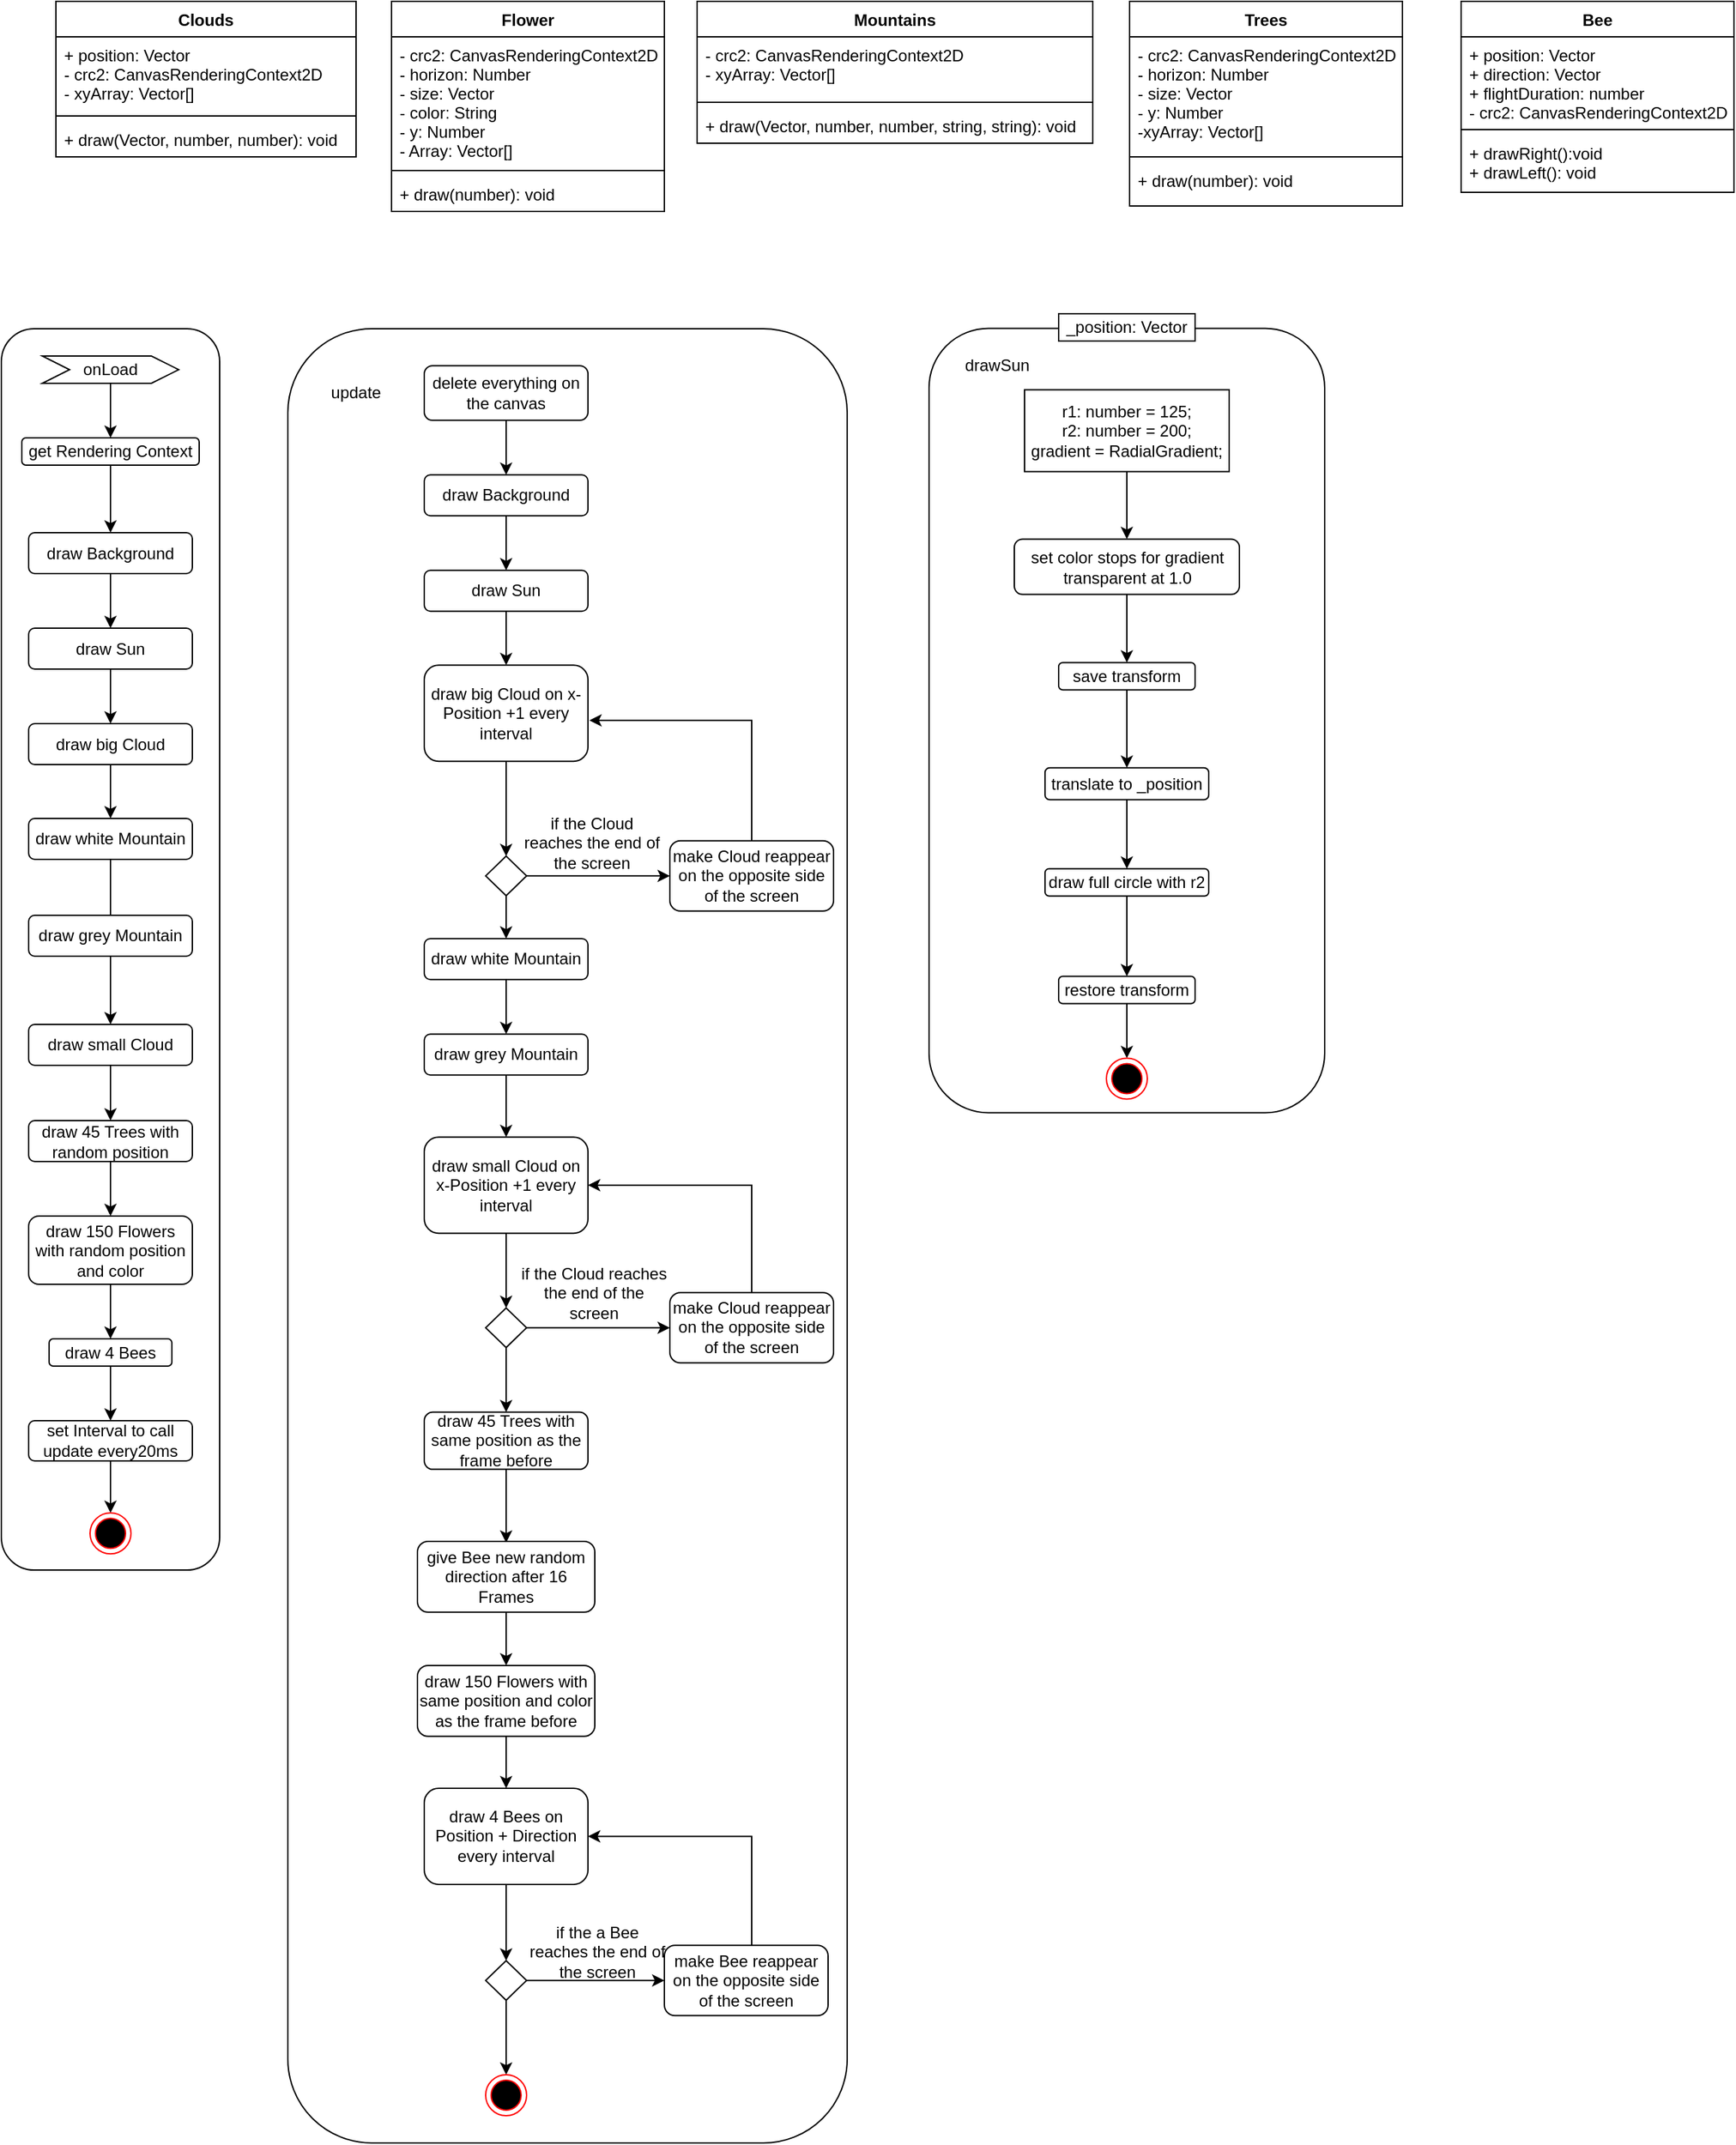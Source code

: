 <mxfile version="14.7.2" type="device"><diagram id="KXW8hQ5OYJLPEaDSzVUT" name="Page-1"><mxGraphModel dx="1235" dy="1868" grid="1" gridSize="10" guides="1" tooltips="1" connect="1" arrows="1" fold="1" page="1" pageScale="1" pageWidth="827" pageHeight="1169" math="0" shadow="0"><root><mxCell id="0"/><mxCell id="1" parent="0"/><mxCell id="fud3YxIW8b2sayN33WeZ-123" value="" style="rounded=1;whiteSpace=wrap;html=1;" parent="1" vertex="1"><mxGeometry x="680" y="279.75" width="290" height="575" as="geometry"/></mxCell><mxCell id="fud3YxIW8b2sayN33WeZ-102" value="" style="rounded=1;whiteSpace=wrap;html=1;" parent="1" vertex="1"><mxGeometry x="210" y="280" width="410" height="1330" as="geometry"/></mxCell><mxCell id="fud3YxIW8b2sayN33WeZ-38" value="" style="rounded=1;whiteSpace=wrap;html=1;" parent="1" vertex="1"><mxGeometry y="280" width="160" height="910" as="geometry"/></mxCell><mxCell id="fud3YxIW8b2sayN33WeZ-9" value="Flower" style="swimlane;fontStyle=1;align=center;verticalAlign=top;childLayout=stackLayout;horizontal=1;startSize=26;horizontalStack=0;resizeParent=1;resizeParentMax=0;resizeLast=0;collapsible=1;marginBottom=0;" parent="1" vertex="1"><mxGeometry x="286" y="40" width="200" height="154" as="geometry"/></mxCell><mxCell id="fud3YxIW8b2sayN33WeZ-10" value="- crc2: CanvasRenderingContext2D&#10;- horizon: Number&#10;- size: Vector&#10;- color: String&#10;- y: Number&#10;- Array: Vector[]" style="text;strokeColor=none;fillColor=none;align=left;verticalAlign=top;spacingLeft=4;spacingRight=4;overflow=hidden;rotatable=0;points=[[0,0.5],[1,0.5]];portConstraint=eastwest;" parent="fud3YxIW8b2sayN33WeZ-9" vertex="1"><mxGeometry y="26" width="200" height="94" as="geometry"/></mxCell><mxCell id="fud3YxIW8b2sayN33WeZ-11" value="" style="line;strokeWidth=1;fillColor=none;align=left;verticalAlign=middle;spacingTop=-1;spacingLeft=3;spacingRight=3;rotatable=0;labelPosition=right;points=[];portConstraint=eastwest;" parent="fud3YxIW8b2sayN33WeZ-9" vertex="1"><mxGeometry y="120" width="200" height="8" as="geometry"/></mxCell><mxCell id="fud3YxIW8b2sayN33WeZ-12" value="+ draw(number): void" style="text;strokeColor=none;fillColor=none;align=left;verticalAlign=top;spacingLeft=4;spacingRight=4;overflow=hidden;rotatable=0;points=[[0,0.5],[1,0.5]];portConstraint=eastwest;" parent="fud3YxIW8b2sayN33WeZ-9" vertex="1"><mxGeometry y="128" width="200" height="26" as="geometry"/></mxCell><mxCell id="fud3YxIW8b2sayN33WeZ-13" value="Mountains" style="swimlane;fontStyle=1;align=center;verticalAlign=top;childLayout=stackLayout;horizontal=1;startSize=26;horizontalStack=0;resizeParent=1;resizeParentMax=0;resizeLast=0;collapsible=1;marginBottom=0;" parent="1" vertex="1"><mxGeometry x="510" y="40" width="290" height="104" as="geometry"/></mxCell><mxCell id="fud3YxIW8b2sayN33WeZ-14" value="- crc2: CanvasRenderingContext2D&#10;- xyArray: Vector[]" style="text;strokeColor=none;fillColor=none;align=left;verticalAlign=top;spacingLeft=4;spacingRight=4;overflow=hidden;rotatable=0;points=[[0,0.5],[1,0.5]];portConstraint=eastwest;" parent="fud3YxIW8b2sayN33WeZ-13" vertex="1"><mxGeometry y="26" width="290" height="44" as="geometry"/></mxCell><mxCell id="fud3YxIW8b2sayN33WeZ-15" value="" style="line;strokeWidth=1;fillColor=none;align=left;verticalAlign=middle;spacingTop=-1;spacingLeft=3;spacingRight=3;rotatable=0;labelPosition=right;points=[];portConstraint=eastwest;" parent="fud3YxIW8b2sayN33WeZ-13" vertex="1"><mxGeometry y="70" width="290" height="8" as="geometry"/></mxCell><mxCell id="fud3YxIW8b2sayN33WeZ-16" value="+ draw(Vector, number, number, string, string): void" style="text;strokeColor=none;fillColor=none;align=left;verticalAlign=top;spacingLeft=4;spacingRight=4;overflow=hidden;rotatable=0;points=[[0,0.5],[1,0.5]];portConstraint=eastwest;" parent="fud3YxIW8b2sayN33WeZ-13" vertex="1"><mxGeometry y="78" width="290" height="26" as="geometry"/></mxCell><mxCell id="fud3YxIW8b2sayN33WeZ-17" value="Trees" style="swimlane;fontStyle=1;align=center;verticalAlign=top;childLayout=stackLayout;horizontal=1;startSize=26;horizontalStack=0;resizeParent=1;resizeParentMax=0;resizeLast=0;collapsible=1;marginBottom=0;" parent="1" vertex="1"><mxGeometry x="827" y="40" width="200" height="150" as="geometry"/></mxCell><mxCell id="fud3YxIW8b2sayN33WeZ-18" value="- crc2: CanvasRenderingContext2D&#10;- horizon: Number&#10;- size: Vector&#10;- y: Number&#10;-xyArray: Vector[]" style="text;strokeColor=none;fillColor=none;align=left;verticalAlign=top;spacingLeft=4;spacingRight=4;overflow=hidden;rotatable=0;points=[[0,0.5],[1,0.5]];portConstraint=eastwest;" parent="fud3YxIW8b2sayN33WeZ-17" vertex="1"><mxGeometry y="26" width="200" height="84" as="geometry"/></mxCell><mxCell id="fud3YxIW8b2sayN33WeZ-19" value="" style="line;strokeWidth=1;fillColor=none;align=left;verticalAlign=middle;spacingTop=-1;spacingLeft=3;spacingRight=3;rotatable=0;labelPosition=right;points=[];portConstraint=eastwest;" parent="fud3YxIW8b2sayN33WeZ-17" vertex="1"><mxGeometry y="110" width="200" height="8" as="geometry"/></mxCell><mxCell id="fud3YxIW8b2sayN33WeZ-20" value="+ draw(number): void" style="text;strokeColor=none;fillColor=none;align=left;verticalAlign=top;spacingLeft=4;spacingRight=4;overflow=hidden;rotatable=0;points=[[0,0.5],[1,0.5]];portConstraint=eastwest;" parent="fud3YxIW8b2sayN33WeZ-17" vertex="1"><mxGeometry y="118" width="200" height="32" as="geometry"/></mxCell><mxCell id="fud3YxIW8b2sayN33WeZ-30" style="edgeStyle=orthogonalEdgeStyle;rounded=0;orthogonalLoop=1;jettySize=auto;html=1;exitX=0.5;exitY=1;exitDx=0;exitDy=0;" parent="1" source="fud3YxIW8b2sayN33WeZ-21" target="fud3YxIW8b2sayN33WeZ-27" edge="1"><mxGeometry relative="1" as="geometry"/></mxCell><mxCell id="fud3YxIW8b2sayN33WeZ-21" value="onLoad" style="shape=step;perimeter=stepPerimeter;whiteSpace=wrap;html=1;fixedSize=1;" parent="1" vertex="1"><mxGeometry x="30" y="300" width="100" height="20" as="geometry"/></mxCell><mxCell id="fud3YxIW8b2sayN33WeZ-32" style="edgeStyle=orthogonalEdgeStyle;rounded=0;orthogonalLoop=1;jettySize=auto;html=1;entryX=0.5;entryY=0;entryDx=0;entryDy=0;" parent="1" source="fud3YxIW8b2sayN33WeZ-22" target="fud3YxIW8b2sayN33WeZ-23" edge="1"><mxGeometry relative="1" as="geometry"/></mxCell><mxCell id="fud3YxIW8b2sayN33WeZ-22" value="draw Background" style="rounded=1;whiteSpace=wrap;html=1;" parent="1" vertex="1"><mxGeometry x="20" y="429.5" width="120" height="30" as="geometry"/></mxCell><mxCell id="fud3YxIW8b2sayN33WeZ-33" style="edgeStyle=orthogonalEdgeStyle;rounded=0;orthogonalLoop=1;jettySize=auto;html=1;entryX=0.5;entryY=0;entryDx=0;entryDy=0;" parent="1" source="fud3YxIW8b2sayN33WeZ-23" target="fud3YxIW8b2sayN33WeZ-24" edge="1"><mxGeometry relative="1" as="geometry"/></mxCell><mxCell id="fud3YxIW8b2sayN33WeZ-23" value="draw Sun" style="rounded=1;whiteSpace=wrap;html=1;" parent="1" vertex="1"><mxGeometry x="20" y="499.5" width="120" height="30" as="geometry"/></mxCell><mxCell id="fud3YxIW8b2sayN33WeZ-34" style="edgeStyle=orthogonalEdgeStyle;rounded=0;orthogonalLoop=1;jettySize=auto;html=1;entryX=0.5;entryY=0;entryDx=0;entryDy=0;" parent="1" source="fud3YxIW8b2sayN33WeZ-24" target="fud3YxIW8b2sayN33WeZ-25" edge="1"><mxGeometry relative="1" as="geometry"/></mxCell><mxCell id="fud3YxIW8b2sayN33WeZ-24" value="draw big Cloud&lt;span style=&quot;color: rgba(0 , 0 , 0 , 0) ; font-family: monospace ; font-size: 0px&quot;&gt;%3CmxGraphModel%3E%3Croot%3E%3CmxCell%20id%3D%220%22%2F%3E%3CmxCell%20id%3D%221%22%20parent%3D%220%22%2F%3E%3CmxCell%20id%3D%222%22%20value%3D%22draw%20Background%22%20style%3D%22rounded%3D1%3BwhiteSpace%3Dwrap%3Bhtml%3D1%3B%22%20vertex%3D%221%22%20parent%3D%221%22%3E%3CmxGeometry%20x%3D%2230%22%20y%3D%22360%22%20width%3D%22120%22%20height%3D%2230%22%20as%3D%22geometry%22%2F%3E%3C%2FmxCell%3E%3C%2Froot%3E%3C%2FmxGraphModel%3E&lt;/span&gt;" style="rounded=1;whiteSpace=wrap;html=1;" parent="1" vertex="1"><mxGeometry x="20" y="569.5" width="120" height="30" as="geometry"/></mxCell><mxCell id="fud3YxIW8b2sayN33WeZ-35" style="edgeStyle=orthogonalEdgeStyle;rounded=0;orthogonalLoop=1;jettySize=auto;html=1;entryX=0.5;entryY=0;entryDx=0;entryDy=0;startArrow=none;" parent="1" source="fud3YxIW8b2sayN33WeZ-57" target="fud3YxIW8b2sayN33WeZ-26" edge="1"><mxGeometry relative="1" as="geometry"/></mxCell><mxCell id="fud3YxIW8b2sayN33WeZ-25" value="draw white Mountain" style="rounded=1;whiteSpace=wrap;html=1;" parent="1" vertex="1"><mxGeometry x="20" y="639" width="120" height="30" as="geometry"/></mxCell><mxCell id="fud3YxIW8b2sayN33WeZ-36" style="edgeStyle=orthogonalEdgeStyle;rounded=0;orthogonalLoop=1;jettySize=auto;html=1;entryX=0.5;entryY=0;entryDx=0;entryDy=0;" parent="1" source="fud3YxIW8b2sayN33WeZ-26" target="fud3YxIW8b2sayN33WeZ-28" edge="1"><mxGeometry relative="1" as="geometry"/></mxCell><mxCell id="fud3YxIW8b2sayN33WeZ-26" value="draw small Cloud" style="rounded=1;whiteSpace=wrap;html=1;" parent="1" vertex="1"><mxGeometry x="20" y="790" width="120" height="30" as="geometry"/></mxCell><mxCell id="fud3YxIW8b2sayN33WeZ-31" style="edgeStyle=orthogonalEdgeStyle;rounded=0;orthogonalLoop=1;jettySize=auto;html=1;" parent="1" source="fud3YxIW8b2sayN33WeZ-27" target="fud3YxIW8b2sayN33WeZ-22" edge="1"><mxGeometry relative="1" as="geometry"/></mxCell><mxCell id="fud3YxIW8b2sayN33WeZ-27" value="get Rendering Context" style="rounded=1;whiteSpace=wrap;html=1;" parent="1" vertex="1"><mxGeometry x="15" y="360" width="130" height="20" as="geometry"/></mxCell><mxCell id="fud3YxIW8b2sayN33WeZ-37" style="edgeStyle=orthogonalEdgeStyle;rounded=0;orthogonalLoop=1;jettySize=auto;html=1;entryX=0.5;entryY=0;entryDx=0;entryDy=0;" parent="1" source="fud3YxIW8b2sayN33WeZ-28" target="fud3YxIW8b2sayN33WeZ-29" edge="1"><mxGeometry relative="1" as="geometry"/></mxCell><mxCell id="fud3YxIW8b2sayN33WeZ-28" value="draw 45 Trees with random position" style="rounded=1;whiteSpace=wrap;html=1;" parent="1" vertex="1"><mxGeometry x="20" y="860.5" width="120" height="30" as="geometry"/></mxCell><mxCell id="fud3YxIW8b2sayN33WeZ-46" style="edgeStyle=orthogonalEdgeStyle;rounded=0;orthogonalLoop=1;jettySize=auto;html=1;entryX=0.5;entryY=0;entryDx=0;entryDy=0;" parent="1" source="fud3YxIW8b2sayN33WeZ-29" target="fud3YxIW8b2sayN33WeZ-45" edge="1"><mxGeometry relative="1" as="geometry"/></mxCell><mxCell id="fud3YxIW8b2sayN33WeZ-29" value="draw 150 Flowers with random position and color" style="rounded=1;whiteSpace=wrap;html=1;" parent="1" vertex="1"><mxGeometry x="20" y="930.5" width="120" height="50" as="geometry"/></mxCell><mxCell id="fud3YxIW8b2sayN33WeZ-49" style="edgeStyle=orthogonalEdgeStyle;rounded=0;orthogonalLoop=1;jettySize=auto;html=1;entryX=0.5;entryY=0;entryDx=0;entryDy=0;" parent="1" source="fud3YxIW8b2sayN33WeZ-39" target="fud3YxIW8b2sayN33WeZ-40" edge="1"><mxGeometry relative="1" as="geometry"/></mxCell><mxCell id="fud3YxIW8b2sayN33WeZ-39" value="delete everything on the canvas" style="rounded=1;whiteSpace=wrap;html=1;" parent="1" vertex="1"><mxGeometry x="310" y="307.13" width="120" height="40" as="geometry"/></mxCell><mxCell id="fud3YxIW8b2sayN33WeZ-50" style="edgeStyle=orthogonalEdgeStyle;rounded=0;orthogonalLoop=1;jettySize=auto;html=1;entryX=0.5;entryY=0;entryDx=0;entryDy=0;" parent="1" source="fud3YxIW8b2sayN33WeZ-40" target="fud3YxIW8b2sayN33WeZ-41" edge="1"><mxGeometry relative="1" as="geometry"/></mxCell><mxCell id="fud3YxIW8b2sayN33WeZ-40" value="draw Background" style="rounded=1;whiteSpace=wrap;html=1;" parent="1" vertex="1"><mxGeometry x="310" y="387.13" width="120" height="30" as="geometry"/></mxCell><mxCell id="fud3YxIW8b2sayN33WeZ-60" style="edgeStyle=orthogonalEdgeStyle;rounded=0;orthogonalLoop=1;jettySize=auto;html=1;" parent="1" source="fud3YxIW8b2sayN33WeZ-41" target="fud3YxIW8b2sayN33WeZ-51" edge="1"><mxGeometry relative="1" as="geometry"/></mxCell><mxCell id="fud3YxIW8b2sayN33WeZ-41" value="draw Sun" style="rounded=1;whiteSpace=wrap;html=1;" parent="1" vertex="1"><mxGeometry x="310" y="457.13" width="120" height="30" as="geometry"/></mxCell><mxCell id="fud3YxIW8b2sayN33WeZ-63" style="edgeStyle=orthogonalEdgeStyle;rounded=0;orthogonalLoop=1;jettySize=auto;html=1;entryX=0.5;entryY=0;entryDx=0;entryDy=0;" parent="1" source="fud3YxIW8b2sayN33WeZ-42" target="fud3YxIW8b2sayN33WeZ-62" edge="1"><mxGeometry relative="1" as="geometry"/></mxCell><mxCell id="fud3YxIW8b2sayN33WeZ-42" value="draw white Mountain" style="rounded=1;whiteSpace=wrap;html=1;" parent="1" vertex="1"><mxGeometry x="310" y="727.13" width="120" height="30" as="geometry"/></mxCell><mxCell id="fud3YxIW8b2sayN33WeZ-75" style="edgeStyle=orthogonalEdgeStyle;rounded=0;orthogonalLoop=1;jettySize=auto;html=1;" parent="1" source="fud3YxIW8b2sayN33WeZ-43" edge="1"><mxGeometry relative="1" as="geometry"><mxPoint x="370" y="1170" as="targetPoint"/></mxGeometry></mxCell><mxCell id="fud3YxIW8b2sayN33WeZ-43" value="draw 45 Trees with same position as the frame before" style="rounded=1;whiteSpace=wrap;html=1;" parent="1" vertex="1"><mxGeometry x="310" y="1074.31" width="120" height="41.87" as="geometry"/></mxCell><mxCell id="fud3YxIW8b2sayN33WeZ-103" style="edgeStyle=orthogonalEdgeStyle;rounded=0;orthogonalLoop=1;jettySize=auto;html=1;" parent="1" source="fud3YxIW8b2sayN33WeZ-44" target="fud3YxIW8b2sayN33WeZ-80" edge="1"><mxGeometry relative="1" as="geometry"/></mxCell><mxCell id="fud3YxIW8b2sayN33WeZ-44" value="draw 150 Flowers with same position and color as the frame before" style="rounded=1;whiteSpace=wrap;html=1;" parent="1" vertex="1"><mxGeometry x="305" y="1260" width="130" height="51.87" as="geometry"/></mxCell><mxCell id="fud3YxIW8b2sayN33WeZ-48" style="edgeStyle=orthogonalEdgeStyle;rounded=0;orthogonalLoop=1;jettySize=auto;html=1;" parent="1" source="fud3YxIW8b2sayN33WeZ-45" target="fud3YxIW8b2sayN33WeZ-47" edge="1"><mxGeometry relative="1" as="geometry"/></mxCell><mxCell id="fud3YxIW8b2sayN33WeZ-45" value="draw 4 Bees" style="rounded=1;whiteSpace=wrap;html=1;" parent="1" vertex="1"><mxGeometry x="35" y="1020.5" width="90" height="20" as="geometry"/></mxCell><mxCell id="fud3YxIW8b2sayN33WeZ-87" style="edgeStyle=orthogonalEdgeStyle;rounded=0;orthogonalLoop=1;jettySize=auto;html=1;entryX=0.5;entryY=0;entryDx=0;entryDy=0;" parent="1" source="fud3YxIW8b2sayN33WeZ-47" target="fud3YxIW8b2sayN33WeZ-86" edge="1"><mxGeometry relative="1" as="geometry"/></mxCell><mxCell id="fud3YxIW8b2sayN33WeZ-47" value="set Interval to call update every20ms" style="rounded=1;whiteSpace=wrap;html=1;" parent="1" vertex="1"><mxGeometry x="20" y="1080.5" width="120" height="29.5" as="geometry"/></mxCell><mxCell id="fud3YxIW8b2sayN33WeZ-94" style="edgeStyle=orthogonalEdgeStyle;rounded=0;orthogonalLoop=1;jettySize=auto;html=1;entryX=0.5;entryY=0;entryDx=0;entryDy=0;" parent="1" source="fud3YxIW8b2sayN33WeZ-51" target="fud3YxIW8b2sayN33WeZ-52" edge="1"><mxGeometry relative="1" as="geometry"/></mxCell><mxCell id="fud3YxIW8b2sayN33WeZ-51" value="draw big Cloud on x-Position +1 every interval" style="rounded=1;whiteSpace=wrap;html=1;" parent="1" vertex="1"><mxGeometry x="310" y="526.63" width="120" height="70.5" as="geometry"/></mxCell><mxCell id="fud3YxIW8b2sayN33WeZ-95" style="edgeStyle=orthogonalEdgeStyle;rounded=0;orthogonalLoop=1;jettySize=auto;html=1;entryX=0;entryY=0.5;entryDx=0;entryDy=0;" parent="1" source="fud3YxIW8b2sayN33WeZ-52" target="fud3YxIW8b2sayN33WeZ-54" edge="1"><mxGeometry relative="1" as="geometry"/></mxCell><mxCell id="fud3YxIW8b2sayN33WeZ-97" style="edgeStyle=orthogonalEdgeStyle;rounded=0;orthogonalLoop=1;jettySize=auto;html=1;entryX=0.5;entryY=0;entryDx=0;entryDy=0;" parent="1" source="fud3YxIW8b2sayN33WeZ-52" target="fud3YxIW8b2sayN33WeZ-42" edge="1"><mxGeometry relative="1" as="geometry"/></mxCell><mxCell id="fud3YxIW8b2sayN33WeZ-52" value="" style="rhombus;whiteSpace=wrap;html=1;" parent="1" vertex="1"><mxGeometry x="355" y="666.63" width="30" height="29" as="geometry"/></mxCell><mxCell id="fud3YxIW8b2sayN33WeZ-96" style="edgeStyle=orthogonalEdgeStyle;rounded=0;orthogonalLoop=1;jettySize=auto;html=1;" parent="1" source="fud3YxIW8b2sayN33WeZ-54" edge="1"><mxGeometry relative="1" as="geometry"><mxPoint x="431" y="567.13" as="targetPoint"/><Array as="points"><mxPoint x="550" y="567.13"/></Array></mxGeometry></mxCell><mxCell id="fud3YxIW8b2sayN33WeZ-54" value="make Cloud reappear on the opposite side of the screen" style="rounded=1;whiteSpace=wrap;html=1;" parent="1" vertex="1"><mxGeometry x="490" y="655.38" width="120" height="51.5" as="geometry"/></mxCell><mxCell id="fud3YxIW8b2sayN33WeZ-55" value="if the Cloud reaches the end of the screen" style="text;html=1;strokeColor=none;fillColor=none;align=center;verticalAlign=middle;whiteSpace=wrap;rounded=0;" parent="1" vertex="1"><mxGeometry x="380" y="646.63" width="106" height="20" as="geometry"/></mxCell><mxCell id="fud3YxIW8b2sayN33WeZ-57" value="draw grey Mountain" style="rounded=1;whiteSpace=wrap;html=1;" parent="1" vertex="1"><mxGeometry x="20" y="710" width="120" height="30" as="geometry"/></mxCell><mxCell id="fud3YxIW8b2sayN33WeZ-58" value="" style="edgeStyle=orthogonalEdgeStyle;rounded=0;orthogonalLoop=1;jettySize=auto;html=1;entryX=0.5;entryY=0;entryDx=0;entryDy=0;endArrow=none;" parent="1" source="fud3YxIW8b2sayN33WeZ-25" target="fud3YxIW8b2sayN33WeZ-57" edge="1"><mxGeometry relative="1" as="geometry"><mxPoint x="80" y="669" as="sourcePoint"/><mxPoint x="80" y="790" as="targetPoint"/></mxGeometry></mxCell><mxCell id="fud3YxIW8b2sayN33WeZ-73" style="edgeStyle=orthogonalEdgeStyle;rounded=0;orthogonalLoop=1;jettySize=auto;html=1;entryX=0.5;entryY=0;entryDx=0;entryDy=0;" parent="1" source="fud3YxIW8b2sayN33WeZ-62" target="fud3YxIW8b2sayN33WeZ-67" edge="1"><mxGeometry relative="1" as="geometry"/></mxCell><mxCell id="fud3YxIW8b2sayN33WeZ-62" value="draw grey Mountain" style="rounded=1;whiteSpace=wrap;html=1;" parent="1" vertex="1"><mxGeometry x="310" y="797.13" width="120" height="30" as="geometry"/></mxCell><mxCell id="fud3YxIW8b2sayN33WeZ-99" style="edgeStyle=orthogonalEdgeStyle;rounded=0;orthogonalLoop=1;jettySize=auto;html=1;entryX=0.5;entryY=0;entryDx=0;entryDy=0;" parent="1" source="fud3YxIW8b2sayN33WeZ-67" target="fud3YxIW8b2sayN33WeZ-69" edge="1"><mxGeometry relative="1" as="geometry"/></mxCell><mxCell id="fud3YxIW8b2sayN33WeZ-67" value="draw small Cloud on x-Position +1 every interval" style="rounded=1;whiteSpace=wrap;html=1;" parent="1" vertex="1"><mxGeometry x="310" y="872.63" width="120" height="70.5" as="geometry"/></mxCell><mxCell id="fud3YxIW8b2sayN33WeZ-98" style="edgeStyle=orthogonalEdgeStyle;rounded=0;orthogonalLoop=1;jettySize=auto;html=1;entryX=0;entryY=0.5;entryDx=0;entryDy=0;" parent="1" source="fud3YxIW8b2sayN33WeZ-69" target="fud3YxIW8b2sayN33WeZ-71" edge="1"><mxGeometry relative="1" as="geometry"/></mxCell><mxCell id="fud3YxIW8b2sayN33WeZ-101" style="edgeStyle=orthogonalEdgeStyle;rounded=0;orthogonalLoop=1;jettySize=auto;html=1;entryX=0.5;entryY=0;entryDx=0;entryDy=0;" parent="1" source="fud3YxIW8b2sayN33WeZ-69" target="fud3YxIW8b2sayN33WeZ-43" edge="1"><mxGeometry relative="1" as="geometry"/></mxCell><mxCell id="fud3YxIW8b2sayN33WeZ-69" value="" style="rhombus;whiteSpace=wrap;html=1;" parent="1" vertex="1"><mxGeometry x="355" y="997.88" width="30" height="29" as="geometry"/></mxCell><mxCell id="fud3YxIW8b2sayN33WeZ-100" style="edgeStyle=orthogonalEdgeStyle;rounded=0;orthogonalLoop=1;jettySize=auto;html=1;entryX=1;entryY=0.5;entryDx=0;entryDy=0;" parent="1" source="fud3YxIW8b2sayN33WeZ-71" target="fud3YxIW8b2sayN33WeZ-67" edge="1"><mxGeometry relative="1" as="geometry"><mxPoint x="550" y="882.13" as="targetPoint"/><Array as="points"><mxPoint x="550" y="908.13"/></Array></mxGeometry></mxCell><mxCell id="fud3YxIW8b2sayN33WeZ-71" value="make Cloud reappear on the opposite side of the screen" style="rounded=1;whiteSpace=wrap;html=1;" parent="1" vertex="1"><mxGeometry x="490" y="986.63" width="120" height="51.5" as="geometry"/></mxCell><mxCell id="fud3YxIW8b2sayN33WeZ-72" value="if the Cloud reaches the end of the screen" style="text;html=1;strokeColor=none;fillColor=none;align=center;verticalAlign=middle;whiteSpace=wrap;rounded=0;" parent="1" vertex="1"><mxGeometry x="379" y="977.13" width="111" height="20" as="geometry"/></mxCell><mxCell id="fud3YxIW8b2sayN33WeZ-76" value="update" style="text;html=1;strokeColor=none;fillColor=none;align=center;verticalAlign=middle;whiteSpace=wrap;rounded=0;" parent="1" vertex="1"><mxGeometry x="240" y="317.13" width="40" height="20" as="geometry"/></mxCell><mxCell id="fud3YxIW8b2sayN33WeZ-91" style="edgeStyle=orthogonalEdgeStyle;rounded=0;orthogonalLoop=1;jettySize=auto;html=1;entryX=0.5;entryY=0;entryDx=0;entryDy=0;" parent="1" source="fud3YxIW8b2sayN33WeZ-80" target="fud3YxIW8b2sayN33WeZ-82" edge="1"><mxGeometry relative="1" as="geometry"/></mxCell><mxCell id="fud3YxIW8b2sayN33WeZ-80" value="draw 4 Bees on Position + Direction every interval" style="rounded=1;whiteSpace=wrap;html=1;" parent="1" vertex="1"><mxGeometry x="310" y="1350" width="120" height="70.5" as="geometry"/></mxCell><mxCell id="fud3YxIW8b2sayN33WeZ-90" style="edgeStyle=orthogonalEdgeStyle;rounded=0;orthogonalLoop=1;jettySize=auto;html=1;entryX=0;entryY=0.5;entryDx=0;entryDy=0;" parent="1" source="fud3YxIW8b2sayN33WeZ-82" target="fud3YxIW8b2sayN33WeZ-84" edge="1"><mxGeometry relative="1" as="geometry"/></mxCell><mxCell id="fud3YxIW8b2sayN33WeZ-92" style="edgeStyle=orthogonalEdgeStyle;rounded=0;orthogonalLoop=1;jettySize=auto;html=1;" parent="1" source="fud3YxIW8b2sayN33WeZ-82" target="fud3YxIW8b2sayN33WeZ-93" edge="1"><mxGeometry relative="1" as="geometry"><mxPoint x="370" y="1413.88" as="targetPoint"/></mxGeometry></mxCell><mxCell id="fud3YxIW8b2sayN33WeZ-82" value="" style="rhombus;whiteSpace=wrap;html=1;" parent="1" vertex="1"><mxGeometry x="355" y="1476.37" width="30" height="29" as="geometry"/></mxCell><mxCell id="fud3YxIW8b2sayN33WeZ-89" style="edgeStyle=orthogonalEdgeStyle;rounded=0;orthogonalLoop=1;jettySize=auto;html=1;entryX=1;entryY=0.5;entryDx=0;entryDy=0;" parent="1" source="fud3YxIW8b2sayN33WeZ-84" target="fud3YxIW8b2sayN33WeZ-80" edge="1"><mxGeometry relative="1" as="geometry"><mxPoint x="510" y="1227.63" as="targetPoint"/><Array as="points"><mxPoint x="550" y="1385"/></Array></mxGeometry></mxCell><mxCell id="fud3YxIW8b2sayN33WeZ-84" value="make Bee reappear on the opposite side of the screen" style="rounded=1;whiteSpace=wrap;html=1;" parent="1" vertex="1"><mxGeometry x="486" y="1465.12" width="120" height="51.5" as="geometry"/></mxCell><mxCell id="fud3YxIW8b2sayN33WeZ-85" value="if the a Bee reaches the end of the screen" style="text;html=1;strokeColor=none;fillColor=none;align=center;verticalAlign=middle;whiteSpace=wrap;rounded=0;" parent="1" vertex="1"><mxGeometry x="384" y="1465.12" width="106" height="10" as="geometry"/></mxCell><mxCell id="fud3YxIW8b2sayN33WeZ-86" value="" style="ellipse;html=1;shape=endState;fillColor=#000000;strokeColor=#ff0000;" parent="1" vertex="1"><mxGeometry x="65" y="1148.13" width="30" height="30" as="geometry"/></mxCell><mxCell id="fud3YxIW8b2sayN33WeZ-88" style="edgeStyle=orthogonalEdgeStyle;rounded=0;orthogonalLoop=1;jettySize=auto;html=1;exitX=0.5;exitY=1;exitDx=0;exitDy=0;" parent="1" source="fud3YxIW8b2sayN33WeZ-38" target="fud3YxIW8b2sayN33WeZ-38" edge="1"><mxGeometry relative="1" as="geometry"/></mxCell><mxCell id="fud3YxIW8b2sayN33WeZ-93" value="" style="ellipse;html=1;shape=endState;fillColor=#000000;strokeColor=#ff0000;" parent="1" vertex="1"><mxGeometry x="355" y="1560" width="30" height="30" as="geometry"/></mxCell><mxCell id="fud3YxIW8b2sayN33WeZ-106" value="_position: Vector" style="rounded=0;whiteSpace=wrap;html=1;" parent="1" vertex="1"><mxGeometry x="775" y="269.01" width="100" height="20" as="geometry"/></mxCell><mxCell id="fud3YxIW8b2sayN33WeZ-107" value="drawSun" style="text;html=1;strokeColor=none;fillColor=none;align=center;verticalAlign=middle;whiteSpace=wrap;rounded=0;" parent="1" vertex="1"><mxGeometry x="710" y="297.13" width="40" height="20" as="geometry"/></mxCell><mxCell id="fud3YxIW8b2sayN33WeZ-120" style="edgeStyle=orthogonalEdgeStyle;rounded=0;orthogonalLoop=1;jettySize=auto;html=1;" parent="1" source="fud3YxIW8b2sayN33WeZ-108" target="fud3YxIW8b2sayN33WeZ-109" edge="1"><mxGeometry relative="1" as="geometry"/></mxCell><mxCell id="fud3YxIW8b2sayN33WeZ-108" value="r1: number = 125;&lt;br&gt;r2: number = 200;&lt;br&gt;gradient = RadialGradient;" style="rounded=0;whiteSpace=wrap;html=1;" parent="1" vertex="1"><mxGeometry x="750" y="324.75" width="150" height="60" as="geometry"/></mxCell><mxCell id="fud3YxIW8b2sayN33WeZ-114" style="edgeStyle=orthogonalEdgeStyle;rounded=0;orthogonalLoop=1;jettySize=auto;html=1;" parent="1" source="fud3YxIW8b2sayN33WeZ-109" target="fud3YxIW8b2sayN33WeZ-110" edge="1"><mxGeometry relative="1" as="geometry"/></mxCell><mxCell id="fud3YxIW8b2sayN33WeZ-109" value="set color stops for gradient transparent at 1.0" style="rounded=1;whiteSpace=wrap;html=1;" parent="1" vertex="1"><mxGeometry x="742.5" y="434.25" width="165" height="40.5" as="geometry"/></mxCell><mxCell id="fud3YxIW8b2sayN33WeZ-115" style="edgeStyle=orthogonalEdgeStyle;rounded=0;orthogonalLoop=1;jettySize=auto;html=1;entryX=0.5;entryY=0;entryDx=0;entryDy=0;" parent="1" source="fud3YxIW8b2sayN33WeZ-110" target="fud3YxIW8b2sayN33WeZ-111" edge="1"><mxGeometry relative="1" as="geometry"/></mxCell><mxCell id="fud3YxIW8b2sayN33WeZ-110" value="save transform" style="rounded=1;whiteSpace=wrap;html=1;" parent="1" vertex="1"><mxGeometry x="775" y="524.75" width="100" height="20" as="geometry"/></mxCell><mxCell id="fud3YxIW8b2sayN33WeZ-116" style="edgeStyle=orthogonalEdgeStyle;rounded=0;orthogonalLoop=1;jettySize=auto;html=1;" parent="1" source="fud3YxIW8b2sayN33WeZ-111" target="fud3YxIW8b2sayN33WeZ-112" edge="1"><mxGeometry relative="1" as="geometry"/></mxCell><mxCell id="fud3YxIW8b2sayN33WeZ-111" value="translate to _position" style="rounded=1;whiteSpace=wrap;html=1;" parent="1" vertex="1"><mxGeometry x="765" y="601.88" width="120" height="23.37" as="geometry"/></mxCell><mxCell id="fud3YxIW8b2sayN33WeZ-117" style="edgeStyle=orthogonalEdgeStyle;rounded=0;orthogonalLoop=1;jettySize=auto;html=1;" parent="1" source="fud3YxIW8b2sayN33WeZ-112" target="fud3YxIW8b2sayN33WeZ-113" edge="1"><mxGeometry relative="1" as="geometry"/></mxCell><mxCell id="fud3YxIW8b2sayN33WeZ-112" value="draw full circle with r2" style="rounded=1;whiteSpace=wrap;html=1;" parent="1" vertex="1"><mxGeometry x="765" y="675.88" width="120" height="20" as="geometry"/></mxCell><mxCell id="fud3YxIW8b2sayN33WeZ-119" style="edgeStyle=orthogonalEdgeStyle;rounded=0;orthogonalLoop=1;jettySize=auto;html=1;entryX=0.5;entryY=0;entryDx=0;entryDy=0;" parent="1" source="fud3YxIW8b2sayN33WeZ-113" target="fud3YxIW8b2sayN33WeZ-118" edge="1"><mxGeometry relative="1" as="geometry"/></mxCell><mxCell id="fud3YxIW8b2sayN33WeZ-113" value="restore transform" style="rounded=1;whiteSpace=wrap;html=1;" parent="1" vertex="1"><mxGeometry x="775" y="754.75" width="100" height="20" as="geometry"/></mxCell><mxCell id="fud3YxIW8b2sayN33WeZ-118" value="" style="ellipse;html=1;shape=endState;fillColor=#000000;strokeColor=#ff0000;" parent="1" vertex="1"><mxGeometry x="810" y="814.75" width="30" height="30" as="geometry"/></mxCell><mxCell id="F357rbliB2uMnPjQpYuG-1" value="Clouds" style="swimlane;fontStyle=1;align=center;verticalAlign=top;childLayout=stackLayout;horizontal=1;startSize=26;horizontalStack=0;resizeParent=1;resizeParentMax=0;resizeLast=0;collapsible=1;marginBottom=0;" vertex="1" parent="1"><mxGeometry x="40" y="40" width="220" height="114" as="geometry"/></mxCell><mxCell id="F357rbliB2uMnPjQpYuG-2" value="+ position: Vector&#10;- crc2: CanvasRenderingContext2D&#10;- xyArray: Vector[]" style="text;strokeColor=none;fillColor=none;align=left;verticalAlign=top;spacingLeft=4;spacingRight=4;overflow=hidden;rotatable=0;points=[[0,0.5],[1,0.5]];portConstraint=eastwest;" vertex="1" parent="F357rbliB2uMnPjQpYuG-1"><mxGeometry y="26" width="220" height="54" as="geometry"/></mxCell><mxCell id="F357rbliB2uMnPjQpYuG-3" value="" style="line;strokeWidth=1;fillColor=none;align=left;verticalAlign=middle;spacingTop=-1;spacingLeft=3;spacingRight=3;rotatable=0;labelPosition=right;points=[];portConstraint=eastwest;" vertex="1" parent="F357rbliB2uMnPjQpYuG-1"><mxGeometry y="80" width="220" height="8" as="geometry"/></mxCell><mxCell id="F357rbliB2uMnPjQpYuG-4" value="+ draw(Vector, number, number): void" style="text;strokeColor=none;fillColor=none;align=left;verticalAlign=top;spacingLeft=4;spacingRight=4;overflow=hidden;rotatable=0;points=[[0,0.5],[1,0.5]];portConstraint=eastwest;" vertex="1" parent="F357rbliB2uMnPjQpYuG-1"><mxGeometry y="88" width="220" height="26" as="geometry"/></mxCell><mxCell id="F357rbliB2uMnPjQpYuG-5" value="Bee" style="swimlane;fontStyle=1;align=center;verticalAlign=top;childLayout=stackLayout;horizontal=1;startSize=26;horizontalStack=0;resizeParent=1;resizeParentMax=0;resizeLast=0;collapsible=1;marginBottom=0;" vertex="1" parent="1"><mxGeometry x="1070" y="40" width="200" height="140" as="geometry"/></mxCell><mxCell id="F357rbliB2uMnPjQpYuG-6" value="+ position: Vector&#10;+ direction: Vector&#10;+ flightDuration: number&#10;- crc2: CanvasRenderingContext2D" style="text;strokeColor=none;fillColor=none;align=left;verticalAlign=top;spacingLeft=4;spacingRight=4;overflow=hidden;rotatable=0;points=[[0,0.5],[1,0.5]];portConstraint=eastwest;" vertex="1" parent="F357rbliB2uMnPjQpYuG-5"><mxGeometry y="26" width="200" height="64" as="geometry"/></mxCell><mxCell id="F357rbliB2uMnPjQpYuG-7" value="" style="line;strokeWidth=1;fillColor=none;align=left;verticalAlign=middle;spacingTop=-1;spacingLeft=3;spacingRight=3;rotatable=0;labelPosition=right;points=[];portConstraint=eastwest;" vertex="1" parent="F357rbliB2uMnPjQpYuG-5"><mxGeometry y="90" width="200" height="8" as="geometry"/></mxCell><mxCell id="F357rbliB2uMnPjQpYuG-8" value="+ drawRight():void&#10;+ drawLeft(): void" style="text;strokeColor=none;fillColor=none;align=left;verticalAlign=top;spacingLeft=4;spacingRight=4;overflow=hidden;rotatable=0;points=[[0,0.5],[1,0.5]];portConstraint=eastwest;" vertex="1" parent="F357rbliB2uMnPjQpYuG-5"><mxGeometry y="98" width="200" height="42" as="geometry"/></mxCell><mxCell id="F357rbliB2uMnPjQpYuG-11" style="edgeStyle=orthogonalEdgeStyle;rounded=0;orthogonalLoop=1;jettySize=auto;html=1;entryX=0.5;entryY=0;entryDx=0;entryDy=0;" edge="1" parent="1" source="F357rbliB2uMnPjQpYuG-9" target="fud3YxIW8b2sayN33WeZ-44"><mxGeometry relative="1" as="geometry"/></mxCell><mxCell id="F357rbliB2uMnPjQpYuG-9" value="give Bee new random direction after 16 Frames" style="rounded=1;whiteSpace=wrap;html=1;" vertex="1" parent="1"><mxGeometry x="305" y="1169" width="130" height="51.87" as="geometry"/></mxCell></root></mxGraphModel></diagram></mxfile>